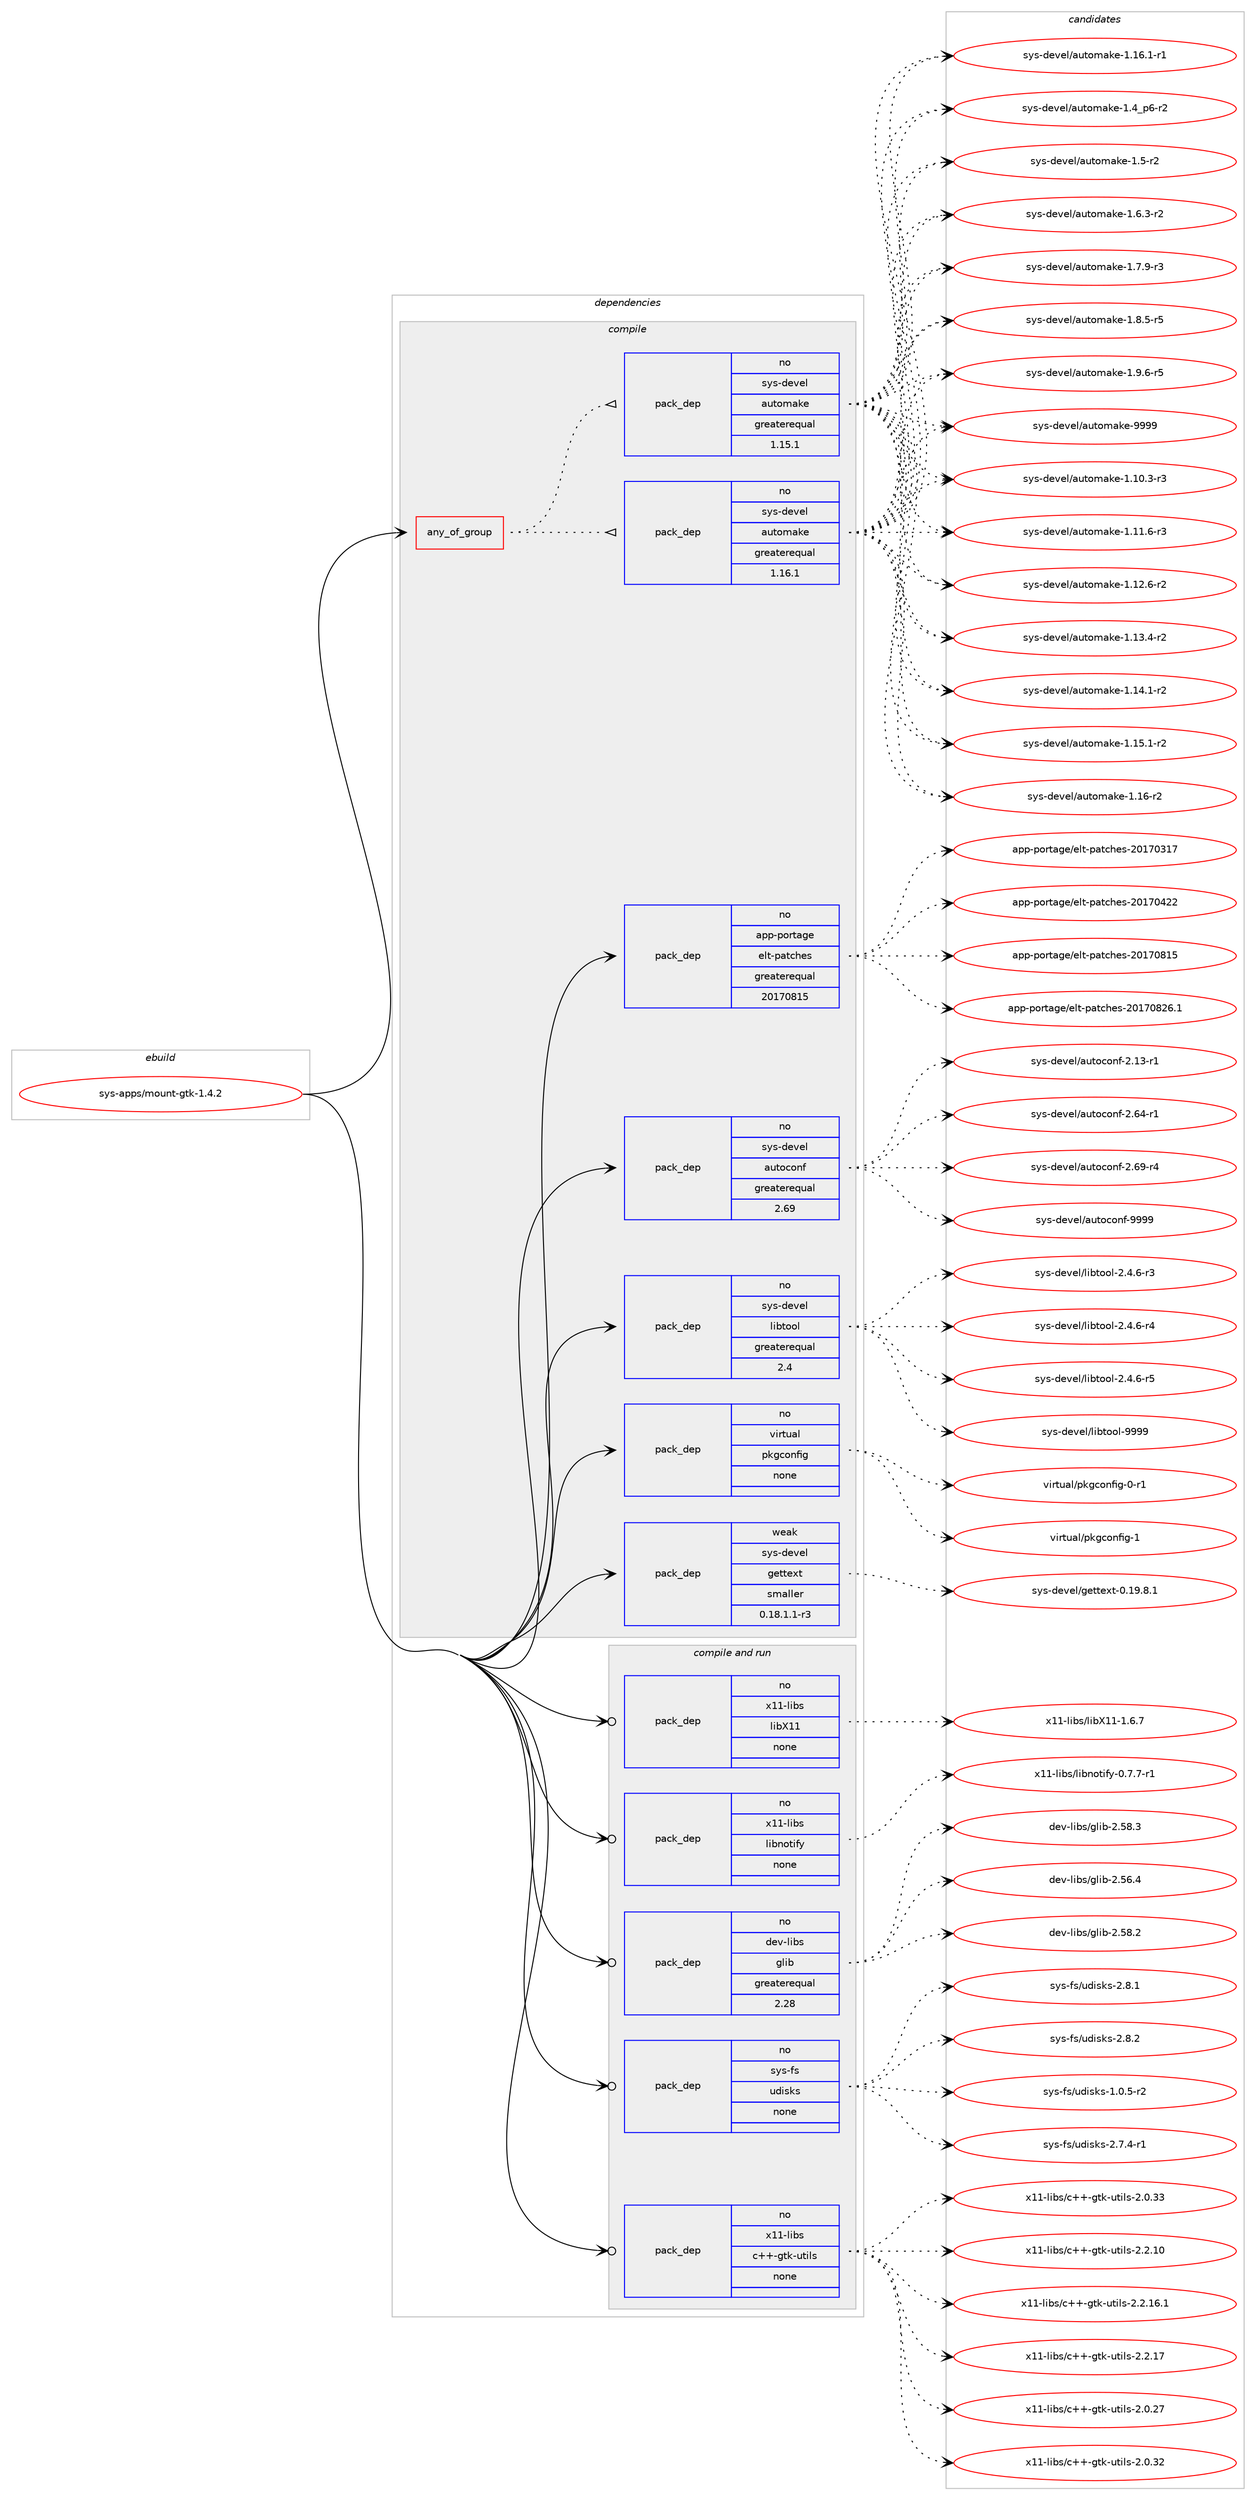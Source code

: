 digraph prolog {

# *************
# Graph options
# *************

newrank=true;
concentrate=true;
compound=true;
graph [rankdir=LR,fontname=Helvetica,fontsize=10,ranksep=1.5];#, ranksep=2.5, nodesep=0.2];
edge  [arrowhead=vee];
node  [fontname=Helvetica,fontsize=10];

# **********
# The ebuild
# **********

subgraph cluster_leftcol {
color=gray;
rank=same;
label=<<i>ebuild</i>>;
id [label="sys-apps/mount-gtk-1.4.2", color=red, width=4, href="../sys-apps/mount-gtk-1.4.2.svg"];
}

# ****************
# The dependencies
# ****************

subgraph cluster_midcol {
color=gray;
label=<<i>dependencies</i>>;
subgraph cluster_compile {
fillcolor="#eeeeee";
style=filled;
label=<<i>compile</i>>;
subgraph any27135 {
dependency1712587 [label=<<TABLE BORDER="0" CELLBORDER="1" CELLSPACING="0" CELLPADDING="4"><TR><TD CELLPADDING="10">any_of_group</TD></TR></TABLE>>, shape=none, color=red];subgraph pack1228082 {
dependency1712588 [label=<<TABLE BORDER="0" CELLBORDER="1" CELLSPACING="0" CELLPADDING="4" WIDTH="220"><TR><TD ROWSPAN="6" CELLPADDING="30">pack_dep</TD></TR><TR><TD WIDTH="110">no</TD></TR><TR><TD>sys-devel</TD></TR><TR><TD>automake</TD></TR><TR><TD>greaterequal</TD></TR><TR><TD>1.16.1</TD></TR></TABLE>>, shape=none, color=blue];
}
dependency1712587:e -> dependency1712588:w [weight=20,style="dotted",arrowhead="oinv"];
subgraph pack1228083 {
dependency1712589 [label=<<TABLE BORDER="0" CELLBORDER="1" CELLSPACING="0" CELLPADDING="4" WIDTH="220"><TR><TD ROWSPAN="6" CELLPADDING="30">pack_dep</TD></TR><TR><TD WIDTH="110">no</TD></TR><TR><TD>sys-devel</TD></TR><TR><TD>automake</TD></TR><TR><TD>greaterequal</TD></TR><TR><TD>1.15.1</TD></TR></TABLE>>, shape=none, color=blue];
}
dependency1712587:e -> dependency1712589:w [weight=20,style="dotted",arrowhead="oinv"];
}
id:e -> dependency1712587:w [weight=20,style="solid",arrowhead="vee"];
subgraph pack1228084 {
dependency1712590 [label=<<TABLE BORDER="0" CELLBORDER="1" CELLSPACING="0" CELLPADDING="4" WIDTH="220"><TR><TD ROWSPAN="6" CELLPADDING="30">pack_dep</TD></TR><TR><TD WIDTH="110">no</TD></TR><TR><TD>app-portage</TD></TR><TR><TD>elt-patches</TD></TR><TR><TD>greaterequal</TD></TR><TR><TD>20170815</TD></TR></TABLE>>, shape=none, color=blue];
}
id:e -> dependency1712590:w [weight=20,style="solid",arrowhead="vee"];
subgraph pack1228085 {
dependency1712591 [label=<<TABLE BORDER="0" CELLBORDER="1" CELLSPACING="0" CELLPADDING="4" WIDTH="220"><TR><TD ROWSPAN="6" CELLPADDING="30">pack_dep</TD></TR><TR><TD WIDTH="110">no</TD></TR><TR><TD>sys-devel</TD></TR><TR><TD>autoconf</TD></TR><TR><TD>greaterequal</TD></TR><TR><TD>2.69</TD></TR></TABLE>>, shape=none, color=blue];
}
id:e -> dependency1712591:w [weight=20,style="solid",arrowhead="vee"];
subgraph pack1228086 {
dependency1712592 [label=<<TABLE BORDER="0" CELLBORDER="1" CELLSPACING="0" CELLPADDING="4" WIDTH="220"><TR><TD ROWSPAN="6" CELLPADDING="30">pack_dep</TD></TR><TR><TD WIDTH="110">no</TD></TR><TR><TD>sys-devel</TD></TR><TR><TD>libtool</TD></TR><TR><TD>greaterequal</TD></TR><TR><TD>2.4</TD></TR></TABLE>>, shape=none, color=blue];
}
id:e -> dependency1712592:w [weight=20,style="solid",arrowhead="vee"];
subgraph pack1228087 {
dependency1712593 [label=<<TABLE BORDER="0" CELLBORDER="1" CELLSPACING="0" CELLPADDING="4" WIDTH="220"><TR><TD ROWSPAN="6" CELLPADDING="30">pack_dep</TD></TR><TR><TD WIDTH="110">no</TD></TR><TR><TD>virtual</TD></TR><TR><TD>pkgconfig</TD></TR><TR><TD>none</TD></TR><TR><TD></TD></TR></TABLE>>, shape=none, color=blue];
}
id:e -> dependency1712593:w [weight=20,style="solid",arrowhead="vee"];
subgraph pack1228088 {
dependency1712594 [label=<<TABLE BORDER="0" CELLBORDER="1" CELLSPACING="0" CELLPADDING="4" WIDTH="220"><TR><TD ROWSPAN="6" CELLPADDING="30">pack_dep</TD></TR><TR><TD WIDTH="110">weak</TD></TR><TR><TD>sys-devel</TD></TR><TR><TD>gettext</TD></TR><TR><TD>smaller</TD></TR><TR><TD>0.18.1.1-r3</TD></TR></TABLE>>, shape=none, color=blue];
}
id:e -> dependency1712594:w [weight=20,style="solid",arrowhead="vee"];
}
subgraph cluster_compileandrun {
fillcolor="#eeeeee";
style=filled;
label=<<i>compile and run</i>>;
subgraph pack1228089 {
dependency1712595 [label=<<TABLE BORDER="0" CELLBORDER="1" CELLSPACING="0" CELLPADDING="4" WIDTH="220"><TR><TD ROWSPAN="6" CELLPADDING="30">pack_dep</TD></TR><TR><TD WIDTH="110">no</TD></TR><TR><TD>dev-libs</TD></TR><TR><TD>glib</TD></TR><TR><TD>greaterequal</TD></TR><TR><TD>2.28</TD></TR></TABLE>>, shape=none, color=blue];
}
id:e -> dependency1712595:w [weight=20,style="solid",arrowhead="odotvee"];
subgraph pack1228090 {
dependency1712596 [label=<<TABLE BORDER="0" CELLBORDER="1" CELLSPACING="0" CELLPADDING="4" WIDTH="220"><TR><TD ROWSPAN="6" CELLPADDING="30">pack_dep</TD></TR><TR><TD WIDTH="110">no</TD></TR><TR><TD>sys-fs</TD></TR><TR><TD>udisks</TD></TR><TR><TD>none</TD></TR><TR><TD></TD></TR></TABLE>>, shape=none, color=blue];
}
id:e -> dependency1712596:w [weight=20,style="solid",arrowhead="odotvee"];
subgraph pack1228091 {
dependency1712597 [label=<<TABLE BORDER="0" CELLBORDER="1" CELLSPACING="0" CELLPADDING="4" WIDTH="220"><TR><TD ROWSPAN="6" CELLPADDING="30">pack_dep</TD></TR><TR><TD WIDTH="110">no</TD></TR><TR><TD>x11-libs</TD></TR><TR><TD>c++-gtk-utils</TD></TR><TR><TD>none</TD></TR><TR><TD></TD></TR></TABLE>>, shape=none, color=blue];
}
id:e -> dependency1712597:w [weight=20,style="solid",arrowhead="odotvee"];
subgraph pack1228092 {
dependency1712598 [label=<<TABLE BORDER="0" CELLBORDER="1" CELLSPACING="0" CELLPADDING="4" WIDTH="220"><TR><TD ROWSPAN="6" CELLPADDING="30">pack_dep</TD></TR><TR><TD WIDTH="110">no</TD></TR><TR><TD>x11-libs</TD></TR><TR><TD>libX11</TD></TR><TR><TD>none</TD></TR><TR><TD></TD></TR></TABLE>>, shape=none, color=blue];
}
id:e -> dependency1712598:w [weight=20,style="solid",arrowhead="odotvee"];
subgraph pack1228093 {
dependency1712599 [label=<<TABLE BORDER="0" CELLBORDER="1" CELLSPACING="0" CELLPADDING="4" WIDTH="220"><TR><TD ROWSPAN="6" CELLPADDING="30">pack_dep</TD></TR><TR><TD WIDTH="110">no</TD></TR><TR><TD>x11-libs</TD></TR><TR><TD>libnotify</TD></TR><TR><TD>none</TD></TR><TR><TD></TD></TR></TABLE>>, shape=none, color=blue];
}
id:e -> dependency1712599:w [weight=20,style="solid",arrowhead="odotvee"];
}
subgraph cluster_run {
fillcolor="#eeeeee";
style=filled;
label=<<i>run</i>>;
}
}

# **************
# The candidates
# **************

subgraph cluster_choices {
rank=same;
color=gray;
label=<<i>candidates</i>>;

subgraph choice1228082 {
color=black;
nodesep=1;
choice11512111545100101118101108479711711611110997107101454946494846514511451 [label="sys-devel/automake-1.10.3-r3", color=red, width=4,href="../sys-devel/automake-1.10.3-r3.svg"];
choice11512111545100101118101108479711711611110997107101454946494946544511451 [label="sys-devel/automake-1.11.6-r3", color=red, width=4,href="../sys-devel/automake-1.11.6-r3.svg"];
choice11512111545100101118101108479711711611110997107101454946495046544511450 [label="sys-devel/automake-1.12.6-r2", color=red, width=4,href="../sys-devel/automake-1.12.6-r2.svg"];
choice11512111545100101118101108479711711611110997107101454946495146524511450 [label="sys-devel/automake-1.13.4-r2", color=red, width=4,href="../sys-devel/automake-1.13.4-r2.svg"];
choice11512111545100101118101108479711711611110997107101454946495246494511450 [label="sys-devel/automake-1.14.1-r2", color=red, width=4,href="../sys-devel/automake-1.14.1-r2.svg"];
choice11512111545100101118101108479711711611110997107101454946495346494511450 [label="sys-devel/automake-1.15.1-r2", color=red, width=4,href="../sys-devel/automake-1.15.1-r2.svg"];
choice1151211154510010111810110847971171161111099710710145494649544511450 [label="sys-devel/automake-1.16-r2", color=red, width=4,href="../sys-devel/automake-1.16-r2.svg"];
choice11512111545100101118101108479711711611110997107101454946495446494511449 [label="sys-devel/automake-1.16.1-r1", color=red, width=4,href="../sys-devel/automake-1.16.1-r1.svg"];
choice115121115451001011181011084797117116111109971071014549465295112544511450 [label="sys-devel/automake-1.4_p6-r2", color=red, width=4,href="../sys-devel/automake-1.4_p6-r2.svg"];
choice11512111545100101118101108479711711611110997107101454946534511450 [label="sys-devel/automake-1.5-r2", color=red, width=4,href="../sys-devel/automake-1.5-r2.svg"];
choice115121115451001011181011084797117116111109971071014549465446514511450 [label="sys-devel/automake-1.6.3-r2", color=red, width=4,href="../sys-devel/automake-1.6.3-r2.svg"];
choice115121115451001011181011084797117116111109971071014549465546574511451 [label="sys-devel/automake-1.7.9-r3", color=red, width=4,href="../sys-devel/automake-1.7.9-r3.svg"];
choice115121115451001011181011084797117116111109971071014549465646534511453 [label="sys-devel/automake-1.8.5-r5", color=red, width=4,href="../sys-devel/automake-1.8.5-r5.svg"];
choice115121115451001011181011084797117116111109971071014549465746544511453 [label="sys-devel/automake-1.9.6-r5", color=red, width=4,href="../sys-devel/automake-1.9.6-r5.svg"];
choice115121115451001011181011084797117116111109971071014557575757 [label="sys-devel/automake-9999", color=red, width=4,href="../sys-devel/automake-9999.svg"];
dependency1712588:e -> choice11512111545100101118101108479711711611110997107101454946494846514511451:w [style=dotted,weight="100"];
dependency1712588:e -> choice11512111545100101118101108479711711611110997107101454946494946544511451:w [style=dotted,weight="100"];
dependency1712588:e -> choice11512111545100101118101108479711711611110997107101454946495046544511450:w [style=dotted,weight="100"];
dependency1712588:e -> choice11512111545100101118101108479711711611110997107101454946495146524511450:w [style=dotted,weight="100"];
dependency1712588:e -> choice11512111545100101118101108479711711611110997107101454946495246494511450:w [style=dotted,weight="100"];
dependency1712588:e -> choice11512111545100101118101108479711711611110997107101454946495346494511450:w [style=dotted,weight="100"];
dependency1712588:e -> choice1151211154510010111810110847971171161111099710710145494649544511450:w [style=dotted,weight="100"];
dependency1712588:e -> choice11512111545100101118101108479711711611110997107101454946495446494511449:w [style=dotted,weight="100"];
dependency1712588:e -> choice115121115451001011181011084797117116111109971071014549465295112544511450:w [style=dotted,weight="100"];
dependency1712588:e -> choice11512111545100101118101108479711711611110997107101454946534511450:w [style=dotted,weight="100"];
dependency1712588:e -> choice115121115451001011181011084797117116111109971071014549465446514511450:w [style=dotted,weight="100"];
dependency1712588:e -> choice115121115451001011181011084797117116111109971071014549465546574511451:w [style=dotted,weight="100"];
dependency1712588:e -> choice115121115451001011181011084797117116111109971071014549465646534511453:w [style=dotted,weight="100"];
dependency1712588:e -> choice115121115451001011181011084797117116111109971071014549465746544511453:w [style=dotted,weight="100"];
dependency1712588:e -> choice115121115451001011181011084797117116111109971071014557575757:w [style=dotted,weight="100"];
}
subgraph choice1228083 {
color=black;
nodesep=1;
choice11512111545100101118101108479711711611110997107101454946494846514511451 [label="sys-devel/automake-1.10.3-r3", color=red, width=4,href="../sys-devel/automake-1.10.3-r3.svg"];
choice11512111545100101118101108479711711611110997107101454946494946544511451 [label="sys-devel/automake-1.11.6-r3", color=red, width=4,href="../sys-devel/automake-1.11.6-r3.svg"];
choice11512111545100101118101108479711711611110997107101454946495046544511450 [label="sys-devel/automake-1.12.6-r2", color=red, width=4,href="../sys-devel/automake-1.12.6-r2.svg"];
choice11512111545100101118101108479711711611110997107101454946495146524511450 [label="sys-devel/automake-1.13.4-r2", color=red, width=4,href="../sys-devel/automake-1.13.4-r2.svg"];
choice11512111545100101118101108479711711611110997107101454946495246494511450 [label="sys-devel/automake-1.14.1-r2", color=red, width=4,href="../sys-devel/automake-1.14.1-r2.svg"];
choice11512111545100101118101108479711711611110997107101454946495346494511450 [label="sys-devel/automake-1.15.1-r2", color=red, width=4,href="../sys-devel/automake-1.15.1-r2.svg"];
choice1151211154510010111810110847971171161111099710710145494649544511450 [label="sys-devel/automake-1.16-r2", color=red, width=4,href="../sys-devel/automake-1.16-r2.svg"];
choice11512111545100101118101108479711711611110997107101454946495446494511449 [label="sys-devel/automake-1.16.1-r1", color=red, width=4,href="../sys-devel/automake-1.16.1-r1.svg"];
choice115121115451001011181011084797117116111109971071014549465295112544511450 [label="sys-devel/automake-1.4_p6-r2", color=red, width=4,href="../sys-devel/automake-1.4_p6-r2.svg"];
choice11512111545100101118101108479711711611110997107101454946534511450 [label="sys-devel/automake-1.5-r2", color=red, width=4,href="../sys-devel/automake-1.5-r2.svg"];
choice115121115451001011181011084797117116111109971071014549465446514511450 [label="sys-devel/automake-1.6.3-r2", color=red, width=4,href="../sys-devel/automake-1.6.3-r2.svg"];
choice115121115451001011181011084797117116111109971071014549465546574511451 [label="sys-devel/automake-1.7.9-r3", color=red, width=4,href="../sys-devel/automake-1.7.9-r3.svg"];
choice115121115451001011181011084797117116111109971071014549465646534511453 [label="sys-devel/automake-1.8.5-r5", color=red, width=4,href="../sys-devel/automake-1.8.5-r5.svg"];
choice115121115451001011181011084797117116111109971071014549465746544511453 [label="sys-devel/automake-1.9.6-r5", color=red, width=4,href="../sys-devel/automake-1.9.6-r5.svg"];
choice115121115451001011181011084797117116111109971071014557575757 [label="sys-devel/automake-9999", color=red, width=4,href="../sys-devel/automake-9999.svg"];
dependency1712589:e -> choice11512111545100101118101108479711711611110997107101454946494846514511451:w [style=dotted,weight="100"];
dependency1712589:e -> choice11512111545100101118101108479711711611110997107101454946494946544511451:w [style=dotted,weight="100"];
dependency1712589:e -> choice11512111545100101118101108479711711611110997107101454946495046544511450:w [style=dotted,weight="100"];
dependency1712589:e -> choice11512111545100101118101108479711711611110997107101454946495146524511450:w [style=dotted,weight="100"];
dependency1712589:e -> choice11512111545100101118101108479711711611110997107101454946495246494511450:w [style=dotted,weight="100"];
dependency1712589:e -> choice11512111545100101118101108479711711611110997107101454946495346494511450:w [style=dotted,weight="100"];
dependency1712589:e -> choice1151211154510010111810110847971171161111099710710145494649544511450:w [style=dotted,weight="100"];
dependency1712589:e -> choice11512111545100101118101108479711711611110997107101454946495446494511449:w [style=dotted,weight="100"];
dependency1712589:e -> choice115121115451001011181011084797117116111109971071014549465295112544511450:w [style=dotted,weight="100"];
dependency1712589:e -> choice11512111545100101118101108479711711611110997107101454946534511450:w [style=dotted,weight="100"];
dependency1712589:e -> choice115121115451001011181011084797117116111109971071014549465446514511450:w [style=dotted,weight="100"];
dependency1712589:e -> choice115121115451001011181011084797117116111109971071014549465546574511451:w [style=dotted,weight="100"];
dependency1712589:e -> choice115121115451001011181011084797117116111109971071014549465646534511453:w [style=dotted,weight="100"];
dependency1712589:e -> choice115121115451001011181011084797117116111109971071014549465746544511453:w [style=dotted,weight="100"];
dependency1712589:e -> choice115121115451001011181011084797117116111109971071014557575757:w [style=dotted,weight="100"];
}
subgraph choice1228084 {
color=black;
nodesep=1;
choice97112112451121111141169710310147101108116451129711699104101115455048495548514955 [label="app-portage/elt-patches-20170317", color=red, width=4,href="../app-portage/elt-patches-20170317.svg"];
choice97112112451121111141169710310147101108116451129711699104101115455048495548525050 [label="app-portage/elt-patches-20170422", color=red, width=4,href="../app-portage/elt-patches-20170422.svg"];
choice97112112451121111141169710310147101108116451129711699104101115455048495548564953 [label="app-portage/elt-patches-20170815", color=red, width=4,href="../app-portage/elt-patches-20170815.svg"];
choice971121124511211111411697103101471011081164511297116991041011154550484955485650544649 [label="app-portage/elt-patches-20170826.1", color=red, width=4,href="../app-portage/elt-patches-20170826.1.svg"];
dependency1712590:e -> choice97112112451121111141169710310147101108116451129711699104101115455048495548514955:w [style=dotted,weight="100"];
dependency1712590:e -> choice97112112451121111141169710310147101108116451129711699104101115455048495548525050:w [style=dotted,weight="100"];
dependency1712590:e -> choice97112112451121111141169710310147101108116451129711699104101115455048495548564953:w [style=dotted,weight="100"];
dependency1712590:e -> choice971121124511211111411697103101471011081164511297116991041011154550484955485650544649:w [style=dotted,weight="100"];
}
subgraph choice1228085 {
color=black;
nodesep=1;
choice1151211154510010111810110847971171161119911111010245504649514511449 [label="sys-devel/autoconf-2.13-r1", color=red, width=4,href="../sys-devel/autoconf-2.13-r1.svg"];
choice1151211154510010111810110847971171161119911111010245504654524511449 [label="sys-devel/autoconf-2.64-r1", color=red, width=4,href="../sys-devel/autoconf-2.64-r1.svg"];
choice1151211154510010111810110847971171161119911111010245504654574511452 [label="sys-devel/autoconf-2.69-r4", color=red, width=4,href="../sys-devel/autoconf-2.69-r4.svg"];
choice115121115451001011181011084797117116111991111101024557575757 [label="sys-devel/autoconf-9999", color=red, width=4,href="../sys-devel/autoconf-9999.svg"];
dependency1712591:e -> choice1151211154510010111810110847971171161119911111010245504649514511449:w [style=dotted,weight="100"];
dependency1712591:e -> choice1151211154510010111810110847971171161119911111010245504654524511449:w [style=dotted,weight="100"];
dependency1712591:e -> choice1151211154510010111810110847971171161119911111010245504654574511452:w [style=dotted,weight="100"];
dependency1712591:e -> choice115121115451001011181011084797117116111991111101024557575757:w [style=dotted,weight="100"];
}
subgraph choice1228086 {
color=black;
nodesep=1;
choice1151211154510010111810110847108105981161111111084550465246544511451 [label="sys-devel/libtool-2.4.6-r3", color=red, width=4,href="../sys-devel/libtool-2.4.6-r3.svg"];
choice1151211154510010111810110847108105981161111111084550465246544511452 [label="sys-devel/libtool-2.4.6-r4", color=red, width=4,href="../sys-devel/libtool-2.4.6-r4.svg"];
choice1151211154510010111810110847108105981161111111084550465246544511453 [label="sys-devel/libtool-2.4.6-r5", color=red, width=4,href="../sys-devel/libtool-2.4.6-r5.svg"];
choice1151211154510010111810110847108105981161111111084557575757 [label="sys-devel/libtool-9999", color=red, width=4,href="../sys-devel/libtool-9999.svg"];
dependency1712592:e -> choice1151211154510010111810110847108105981161111111084550465246544511451:w [style=dotted,weight="100"];
dependency1712592:e -> choice1151211154510010111810110847108105981161111111084550465246544511452:w [style=dotted,weight="100"];
dependency1712592:e -> choice1151211154510010111810110847108105981161111111084550465246544511453:w [style=dotted,weight="100"];
dependency1712592:e -> choice1151211154510010111810110847108105981161111111084557575757:w [style=dotted,weight="100"];
}
subgraph choice1228087 {
color=black;
nodesep=1;
choice11810511411611797108471121071039911111010210510345484511449 [label="virtual/pkgconfig-0-r1", color=red, width=4,href="../virtual/pkgconfig-0-r1.svg"];
choice1181051141161179710847112107103991111101021051034549 [label="virtual/pkgconfig-1", color=red, width=4,href="../virtual/pkgconfig-1.svg"];
dependency1712593:e -> choice11810511411611797108471121071039911111010210510345484511449:w [style=dotted,weight="100"];
dependency1712593:e -> choice1181051141161179710847112107103991111101021051034549:w [style=dotted,weight="100"];
}
subgraph choice1228088 {
color=black;
nodesep=1;
choice1151211154510010111810110847103101116116101120116454846495746564649 [label="sys-devel/gettext-0.19.8.1", color=red, width=4,href="../sys-devel/gettext-0.19.8.1.svg"];
dependency1712594:e -> choice1151211154510010111810110847103101116116101120116454846495746564649:w [style=dotted,weight="100"];
}
subgraph choice1228089 {
color=black;
nodesep=1;
choice1001011184510810598115471031081059845504653544652 [label="dev-libs/glib-2.56.4", color=red, width=4,href="../dev-libs/glib-2.56.4.svg"];
choice1001011184510810598115471031081059845504653564650 [label="dev-libs/glib-2.58.2", color=red, width=4,href="../dev-libs/glib-2.58.2.svg"];
choice1001011184510810598115471031081059845504653564651 [label="dev-libs/glib-2.58.3", color=red, width=4,href="../dev-libs/glib-2.58.3.svg"];
dependency1712595:e -> choice1001011184510810598115471031081059845504653544652:w [style=dotted,weight="100"];
dependency1712595:e -> choice1001011184510810598115471031081059845504653564650:w [style=dotted,weight="100"];
dependency1712595:e -> choice1001011184510810598115471031081059845504653564651:w [style=dotted,weight="100"];
}
subgraph choice1228090 {
color=black;
nodesep=1;
choice11512111545102115471171001051151071154549464846534511450 [label="sys-fs/udisks-1.0.5-r2", color=red, width=4,href="../sys-fs/udisks-1.0.5-r2.svg"];
choice11512111545102115471171001051151071154550465546524511449 [label="sys-fs/udisks-2.7.4-r1", color=red, width=4,href="../sys-fs/udisks-2.7.4-r1.svg"];
choice1151211154510211547117100105115107115455046564649 [label="sys-fs/udisks-2.8.1", color=red, width=4,href="../sys-fs/udisks-2.8.1.svg"];
choice1151211154510211547117100105115107115455046564650 [label="sys-fs/udisks-2.8.2", color=red, width=4,href="../sys-fs/udisks-2.8.2.svg"];
dependency1712596:e -> choice11512111545102115471171001051151071154549464846534511450:w [style=dotted,weight="100"];
dependency1712596:e -> choice11512111545102115471171001051151071154550465546524511449:w [style=dotted,weight="100"];
dependency1712596:e -> choice1151211154510211547117100105115107115455046564649:w [style=dotted,weight="100"];
dependency1712596:e -> choice1151211154510211547117100105115107115455046564650:w [style=dotted,weight="100"];
}
subgraph choice1228091 {
color=black;
nodesep=1;
choice1204949451081059811547994343451031161074511711610510811545504648465055 [label="x11-libs/c++-gtk-utils-2.0.27", color=red, width=4,href="../x11-libs/c++-gtk-utils-2.0.27.svg"];
choice1204949451081059811547994343451031161074511711610510811545504648465150 [label="x11-libs/c++-gtk-utils-2.0.32", color=red, width=4,href="../x11-libs/c++-gtk-utils-2.0.32.svg"];
choice1204949451081059811547994343451031161074511711610510811545504648465151 [label="x11-libs/c++-gtk-utils-2.0.33", color=red, width=4,href="../x11-libs/c++-gtk-utils-2.0.33.svg"];
choice1204949451081059811547994343451031161074511711610510811545504650464948 [label="x11-libs/c++-gtk-utils-2.2.10", color=red, width=4,href="../x11-libs/c++-gtk-utils-2.2.10.svg"];
choice12049494510810598115479943434510311610745117116105108115455046504649544649 [label="x11-libs/c++-gtk-utils-2.2.16.1", color=red, width=4,href="../x11-libs/c++-gtk-utils-2.2.16.1.svg"];
choice1204949451081059811547994343451031161074511711610510811545504650464955 [label="x11-libs/c++-gtk-utils-2.2.17", color=red, width=4,href="../x11-libs/c++-gtk-utils-2.2.17.svg"];
dependency1712597:e -> choice1204949451081059811547994343451031161074511711610510811545504648465055:w [style=dotted,weight="100"];
dependency1712597:e -> choice1204949451081059811547994343451031161074511711610510811545504648465150:w [style=dotted,weight="100"];
dependency1712597:e -> choice1204949451081059811547994343451031161074511711610510811545504648465151:w [style=dotted,weight="100"];
dependency1712597:e -> choice1204949451081059811547994343451031161074511711610510811545504650464948:w [style=dotted,weight="100"];
dependency1712597:e -> choice12049494510810598115479943434510311610745117116105108115455046504649544649:w [style=dotted,weight="100"];
dependency1712597:e -> choice1204949451081059811547994343451031161074511711610510811545504650464955:w [style=dotted,weight="100"];
}
subgraph choice1228092 {
color=black;
nodesep=1;
choice120494945108105981154710810598884949454946544655 [label="x11-libs/libX11-1.6.7", color=red, width=4,href="../x11-libs/libX11-1.6.7.svg"];
dependency1712598:e -> choice120494945108105981154710810598884949454946544655:w [style=dotted,weight="100"];
}
subgraph choice1228093 {
color=black;
nodesep=1;
choice1204949451081059811547108105981101111161051021214548465546554511449 [label="x11-libs/libnotify-0.7.7-r1", color=red, width=4,href="../x11-libs/libnotify-0.7.7-r1.svg"];
dependency1712599:e -> choice1204949451081059811547108105981101111161051021214548465546554511449:w [style=dotted,weight="100"];
}
}

}
